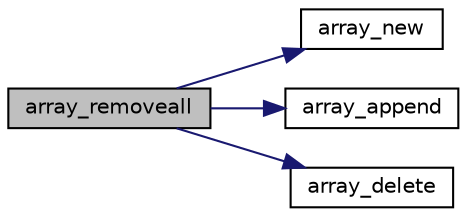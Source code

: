 digraph "array_removeall"
{
 // INTERACTIVE_SVG=YES
  edge [fontname="Helvetica",fontsize="10",labelfontname="Helvetica",labelfontsize="10"];
  node [fontname="Helvetica",fontsize="10",shape=record];
  rankdir="LR";
  Node1 [label="array_removeall",height=0.2,width=0.4,color="black", fillcolor="grey75", style="filled", fontcolor="black"];
  Node1 -> Node2 [color="midnightblue",fontsize="10",style="solid",fontname="Helvetica"];
  Node2 [label="array_new",height=0.2,width=0.4,color="black", fillcolor="white", style="filled",URL="$array_8h.html#a17f04802b6e977f89715380dcc963a58"];
  Node1 -> Node3 [color="midnightblue",fontsize="10",style="solid",fontname="Helvetica"];
  Node3 [label="array_append",height=0.2,width=0.4,color="black", fillcolor="white", style="filled",URL="$array_8h.html#a20b181b962da6c387aa21fe74ea9afd5"];
  Node1 -> Node4 [color="midnightblue",fontsize="10",style="solid",fontname="Helvetica"];
  Node4 [label="array_delete",height=0.2,width=0.4,color="black", fillcolor="white", style="filled",URL="$array_8h.html#ae155e40d7bc8f819aa06a136ed76f652"];
}

